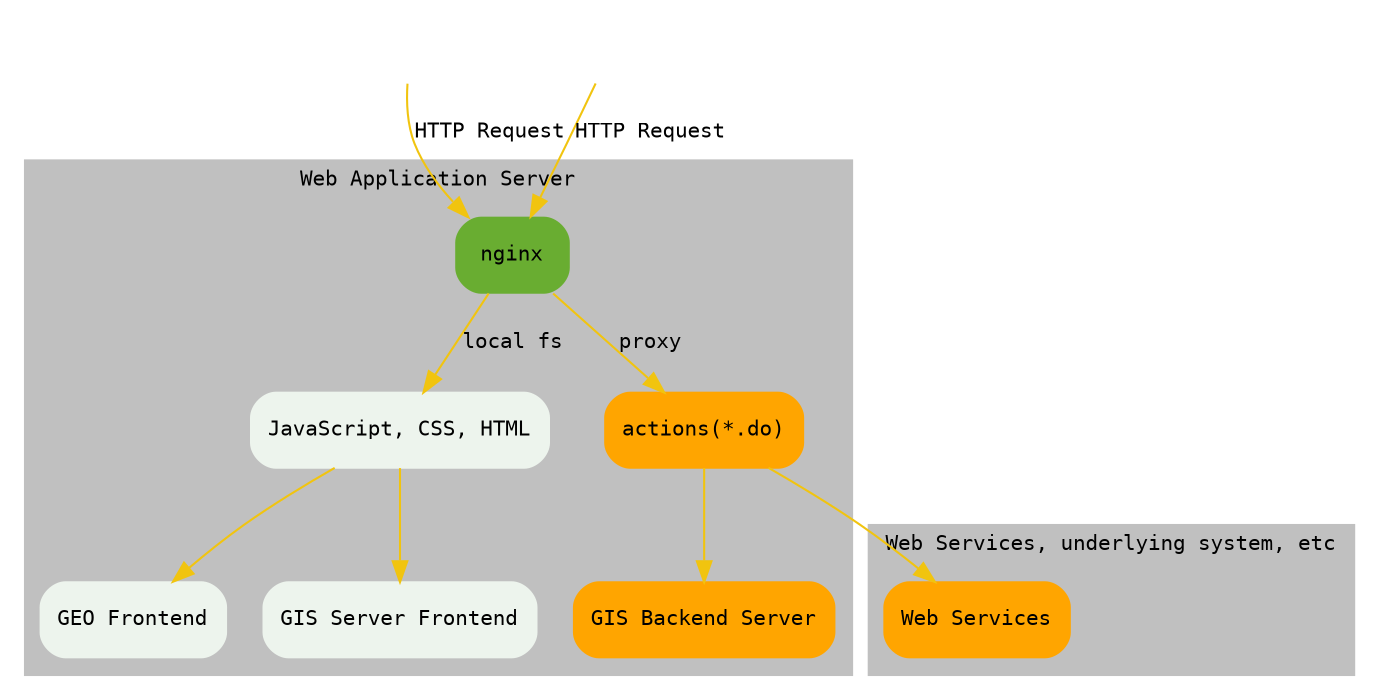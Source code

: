 digraph geo_nginx{
    fontname="Consolas";
    fontsize=10;

    node [shape="Mrecord", fontname="Consolas", fontsize=10];
    edge [color="#F1C40F", fontname="Consolas", fontsize=10];

    chrome [shape="none", image="browser-icon-chrome-resized.png", label=""];
    firefox [shape="none", image="browser-icon-firefox-resized.png", label=""];

    subgraph cluster_dev02 {
        label="Web Application Server";
        style="filled";
        color="grey";

        node [style="filled", color="orange"];

        nginx [label="nginx", color="#69ad31"];
        static_content [label="JavaScript, CSS, HTML", color="#edf4ed"];
        dynamic_content [label="actions(*.do)"];

        nginx -> static_content [label="local fs"];
        nginx -> dynamic_content [label="proxy"];

        angularjs [label="GEO Frontend", color="#edf4ed"];
        gis_server [label="GIS Server Frontend", color="#edf4ed"];
        static_content -> angularjs;
        static_content -> gis_server;

        gis_worker [label="GIS Backend Server"]
        dynamic_content -> gis_worker;
    }

    subgraph cluster_ws {
        label="Web Services, underlying system, etc"
        style="filled";
        color="grey";
        node [style="filled", color="orange"];
        web_services [label="Web Services"];
    }

    chrome -> nginx [label="HTTP Request"];
    firefox -> nginx [label="HTTP Request"];

    dynamic_content -> web_services;
}
